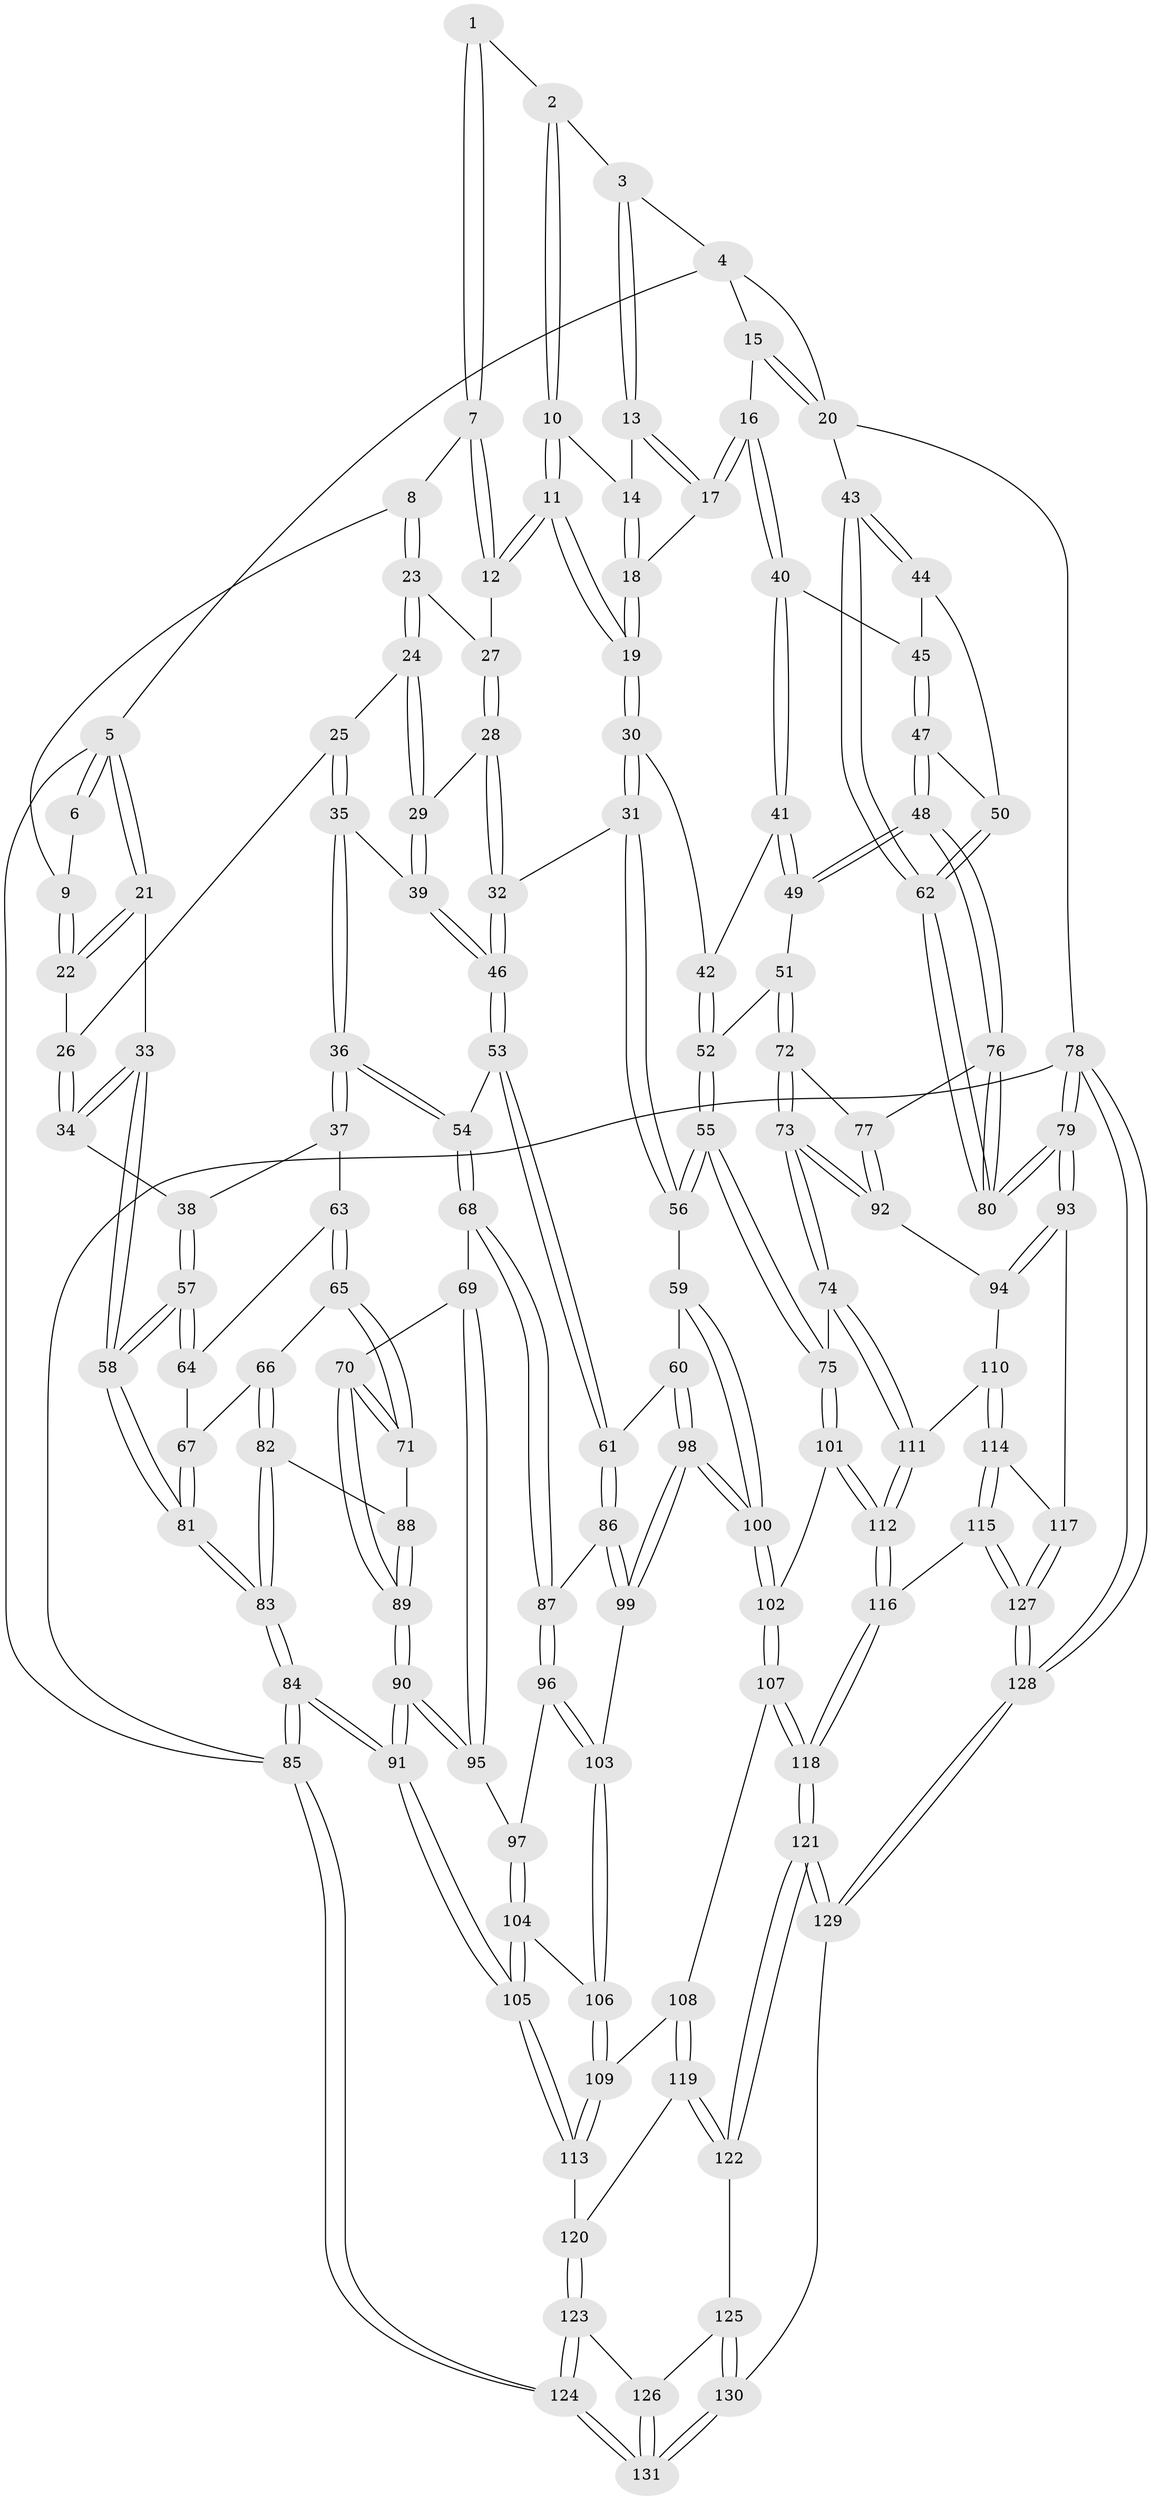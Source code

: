 // Generated by graph-tools (version 1.1) at 2025/38/03/09/25 02:38:55]
// undirected, 131 vertices, 324 edges
graph export_dot {
graph [start="1"]
  node [color=gray90,style=filled];
  1 [pos="+0.3704798932065496+0"];
  2 [pos="+0.40051992992670904+0"];
  3 [pos="+0.7340877431791758+0"];
  4 [pos="+0.8589720300996878+0"];
  5 [pos="+0+0"];
  6 [pos="+0.268188412908734+0"];
  7 [pos="+0.36079380245902015+0"];
  8 [pos="+0.28608554819406207+0.1206840060100036"];
  9 [pos="+0.17538278309853486+0.08908350825778856"];
  10 [pos="+0.5005505308694891+0.08217346561447708"];
  11 [pos="+0.443784121946257+0.16770800254567667"];
  12 [pos="+0.40199863934853197+0.15281633491659272"];
  13 [pos="+0.7287177725449627+0.007693488824831265"];
  14 [pos="+0.5779779336200493+0.09255094536257708"];
  15 [pos="+0.9425963010514888+0.10399149335685753"];
  16 [pos="+0.7884291348008546+0.1572483273304377"];
  17 [pos="+0.7727262852373767+0.1329606769174334"];
  18 [pos="+0.5615113997397132+0.20660333510020965"];
  19 [pos="+0.5092456315734023+0.27053627250198703"];
  20 [pos="+1+0.09834793038487975"];
  21 [pos="+0+0"];
  22 [pos="+0.13692641611139822+0.12283955148277328"];
  23 [pos="+0.30949933229648613+0.15752361227551906"];
  24 [pos="+0.2644774818358898+0.2194977767953728"];
  25 [pos="+0.13866730013992154+0.19125826518899072"];
  26 [pos="+0.13032045275177373+0.18348990701107254"];
  27 [pos="+0.366717717305817+0.16224482353277073"];
  28 [pos="+0.3468645952088971+0.2793341883224685"];
  29 [pos="+0.2718383213782773+0.24353898537840665"];
  30 [pos="+0.5116096621150341+0.3159578102789351"];
  31 [pos="+0.4973578426486156+0.3300996590578691"];
  32 [pos="+0.4113165138731823+0.3631873530369305"];
  33 [pos="+0+0.22160490534435584"];
  34 [pos="+0.03424876094815281+0.23439610026604643"];
  35 [pos="+0.18747750420701217+0.35864791245747013"];
  36 [pos="+0.16436092172311612+0.3964835907327852"];
  37 [pos="+0.12724801029233718+0.39979185700385633"];
  38 [pos="+0.09978033670491827+0.3810070367412728"];
  39 [pos="+0.22925641288499435+0.3373956850879127"];
  40 [pos="+0.7942323859462349+0.19410759216240892"];
  41 [pos="+0.7047257578923024+0.3150500120276629"];
  42 [pos="+0.6234453505129+0.33721184176522023"];
  43 [pos="+1+0.21937742729089701"];
  44 [pos="+0.9255415452475673+0.2501150889995886"];
  45 [pos="+0.832580336700851+0.22344800659285335"];
  46 [pos="+0.4085424491680116+0.365931376240837"];
  47 [pos="+0.8834364993770302+0.4348431468562591"];
  48 [pos="+0.8609917653376599+0.45857275612762116"];
  49 [pos="+0.7581468147187249+0.4014511477063346"];
  50 [pos="+0.9527502221260689+0.41063805277823184"];
  51 [pos="+0.6994754063133316+0.4796393577572832"];
  52 [pos="+0.6448954492048201+0.45945624058545936"];
  53 [pos="+0.3698039599114966+0.4532778176620957"];
  54 [pos="+0.23184751942810072+0.483548220907277"];
  55 [pos="+0.5627280924096959+0.5514374563085095"];
  56 [pos="+0.5545663455657783+0.548103830402616"];
  57 [pos="+0+0.37172008502501697"];
  58 [pos="+0+0.3694674122732679"];
  59 [pos="+0.5343003784718073+0.5527033881055722"];
  60 [pos="+0.5276889398442387+0.5522009950501234"];
  61 [pos="+0.3967650547094342+0.5195521356379011"];
  62 [pos="+1+0.41268734576254595"];
  63 [pos="+0.10829443971216512+0.42539965951848824"];
  64 [pos="+0.041623894995461305+0.46068728660720876"];
  65 [pos="+0.09030317430957086+0.5372341829040884"];
  66 [pos="+0.052496700961319316+0.5351100947646409"];
  67 [pos="+0.023805854444113893+0.5119079511557308"];
  68 [pos="+0.22295474648999447+0.5283045231108716"];
  69 [pos="+0.14228665468496562+0.5639881621647954"];
  70 [pos="+0.1224736989027651+0.5609360463616564"];
  71 [pos="+0.09190763158280457+0.5391518754489916"];
  72 [pos="+0.7154422397052588+0.5163690104311109"];
  73 [pos="+0.6654742950644024+0.6308187218610013"];
  74 [pos="+0.6613803559516732+0.636540866249041"];
  75 [pos="+0.6340394912191115+0.6318232218003831"];
  76 [pos="+0.8576761957358814+0.48680516626193915"];
  77 [pos="+0.8509178087362747+0.5040252536793196"];
  78 [pos="+1+1"];
  79 [pos="+1+0.7380958350067152"];
  80 [pos="+1+0.6123548128804668"];
  81 [pos="+0+0.5535671788208122"];
  82 [pos="+0.028948510195090028+0.5717368198831022"];
  83 [pos="+0+0.7489713916502374"];
  84 [pos="+0+0.8650355839270027"];
  85 [pos="+0+1"];
  86 [pos="+0.374261193246074+0.5833708318348637"];
  87 [pos="+0.23122140242820466+0.5460316408551614"];
  88 [pos="+0.059129693104714505+0.5909182200670638"];
  89 [pos="+0.06849129549253036+0.6439902027696373"];
  90 [pos="+0.05162074924610183+0.7066495547514194"];
  91 [pos="+0.004644273202262876+0.7683335843826604"];
  92 [pos="+0.8510232507919845+0.5277735864199367"];
  93 [pos="+1+0.7357448509379675"];
  94 [pos="+0.8801164106871566+0.6374916101359367"];
  95 [pos="+0.14988571308170656+0.6435159619169815"];
  96 [pos="+0.24240792984238163+0.6143955832409471"];
  97 [pos="+0.18817789228794649+0.6504624606397408"];
  98 [pos="+0.3803383300196632+0.6554442358147968"];
  99 [pos="+0.3727403198318702+0.6494622869268055"];
  100 [pos="+0.4353617909534573+0.7160125167210339"];
  101 [pos="+0.5571307587811841+0.7080484194383448"];
  102 [pos="+0.44932242866849864+0.7438874621308621"];
  103 [pos="+0.2990061228921343+0.66487265208177"];
  104 [pos="+0.1970408480181399+0.7099167061937931"];
  105 [pos="+0.023319463570803153+0.7707722830424235"];
  106 [pos="+0.25914839803025175+0.7419290198356902"];
  107 [pos="+0.4379399327757894+0.793215587662763"];
  108 [pos="+0.35626957368433904+0.8150612213734789"];
  109 [pos="+0.25940430036227524+0.744333724703032"];
  110 [pos="+0.7378058324824589+0.712904677592278"];
  111 [pos="+0.7369229034783008+0.7126207740861741"];
  112 [pos="+0.6223699352113927+0.8358297612617737"];
  113 [pos="+0.19242155242183603+0.8303255303210969"];
  114 [pos="+0.7858964427887507+0.7969396725011867"];
  115 [pos="+0.6360672179767027+0.8905231021281887"];
  116 [pos="+0.6102134723645621+0.8739473663618441"];
  117 [pos="+0.8346925935500074+0.8584961304352302"];
  118 [pos="+0.5051630237294462+0.9034963906853185"];
  119 [pos="+0.2992442469279964+0.8903042195219708"];
  120 [pos="+0.20180079375820031+0.8482810227669432"];
  121 [pos="+0.46465638112619356+1"];
  122 [pos="+0.3006550164681337+0.899132713227674"];
  123 [pos="+0.16318541873074346+0.9585108420308711"];
  124 [pos="+0+1"];
  125 [pos="+0.2812159065485241+0.9329572658525056"];
  126 [pos="+0.23747346930397534+0.9592036316559154"];
  127 [pos="+0.7907643531236921+1"];
  128 [pos="+0.8528096936692408+1"];
  129 [pos="+0.46261945901929663+1"];
  130 [pos="+0.35643011553816595+1"];
  131 [pos="+0.3205778971381403+1"];
  1 -- 2;
  1 -- 7;
  1 -- 7;
  2 -- 3;
  2 -- 10;
  2 -- 10;
  3 -- 4;
  3 -- 13;
  3 -- 13;
  4 -- 5;
  4 -- 15;
  4 -- 20;
  5 -- 6;
  5 -- 6;
  5 -- 21;
  5 -- 21;
  5 -- 85;
  6 -- 9;
  7 -- 8;
  7 -- 12;
  7 -- 12;
  8 -- 9;
  8 -- 23;
  8 -- 23;
  9 -- 22;
  9 -- 22;
  10 -- 11;
  10 -- 11;
  10 -- 14;
  11 -- 12;
  11 -- 12;
  11 -- 19;
  11 -- 19;
  12 -- 27;
  13 -- 14;
  13 -- 17;
  13 -- 17;
  14 -- 18;
  14 -- 18;
  15 -- 16;
  15 -- 20;
  15 -- 20;
  16 -- 17;
  16 -- 17;
  16 -- 40;
  16 -- 40;
  17 -- 18;
  18 -- 19;
  18 -- 19;
  19 -- 30;
  19 -- 30;
  20 -- 43;
  20 -- 78;
  21 -- 22;
  21 -- 22;
  21 -- 33;
  22 -- 26;
  23 -- 24;
  23 -- 24;
  23 -- 27;
  24 -- 25;
  24 -- 29;
  24 -- 29;
  25 -- 26;
  25 -- 35;
  25 -- 35;
  26 -- 34;
  26 -- 34;
  27 -- 28;
  27 -- 28;
  28 -- 29;
  28 -- 32;
  28 -- 32;
  29 -- 39;
  29 -- 39;
  30 -- 31;
  30 -- 31;
  30 -- 42;
  31 -- 32;
  31 -- 56;
  31 -- 56;
  32 -- 46;
  32 -- 46;
  33 -- 34;
  33 -- 34;
  33 -- 58;
  33 -- 58;
  34 -- 38;
  35 -- 36;
  35 -- 36;
  35 -- 39;
  36 -- 37;
  36 -- 37;
  36 -- 54;
  36 -- 54;
  37 -- 38;
  37 -- 63;
  38 -- 57;
  38 -- 57;
  39 -- 46;
  39 -- 46;
  40 -- 41;
  40 -- 41;
  40 -- 45;
  41 -- 42;
  41 -- 49;
  41 -- 49;
  42 -- 52;
  42 -- 52;
  43 -- 44;
  43 -- 44;
  43 -- 62;
  43 -- 62;
  44 -- 45;
  44 -- 50;
  45 -- 47;
  45 -- 47;
  46 -- 53;
  46 -- 53;
  47 -- 48;
  47 -- 48;
  47 -- 50;
  48 -- 49;
  48 -- 49;
  48 -- 76;
  48 -- 76;
  49 -- 51;
  50 -- 62;
  50 -- 62;
  51 -- 52;
  51 -- 72;
  51 -- 72;
  52 -- 55;
  52 -- 55;
  53 -- 54;
  53 -- 61;
  53 -- 61;
  54 -- 68;
  54 -- 68;
  55 -- 56;
  55 -- 56;
  55 -- 75;
  55 -- 75;
  56 -- 59;
  57 -- 58;
  57 -- 58;
  57 -- 64;
  57 -- 64;
  58 -- 81;
  58 -- 81;
  59 -- 60;
  59 -- 100;
  59 -- 100;
  60 -- 61;
  60 -- 98;
  60 -- 98;
  61 -- 86;
  61 -- 86;
  62 -- 80;
  62 -- 80;
  63 -- 64;
  63 -- 65;
  63 -- 65;
  64 -- 67;
  65 -- 66;
  65 -- 71;
  65 -- 71;
  66 -- 67;
  66 -- 82;
  66 -- 82;
  67 -- 81;
  67 -- 81;
  68 -- 69;
  68 -- 87;
  68 -- 87;
  69 -- 70;
  69 -- 95;
  69 -- 95;
  70 -- 71;
  70 -- 71;
  70 -- 89;
  70 -- 89;
  71 -- 88;
  72 -- 73;
  72 -- 73;
  72 -- 77;
  73 -- 74;
  73 -- 74;
  73 -- 92;
  73 -- 92;
  74 -- 75;
  74 -- 111;
  74 -- 111;
  75 -- 101;
  75 -- 101;
  76 -- 77;
  76 -- 80;
  76 -- 80;
  77 -- 92;
  77 -- 92;
  78 -- 79;
  78 -- 79;
  78 -- 128;
  78 -- 128;
  78 -- 85;
  79 -- 80;
  79 -- 80;
  79 -- 93;
  79 -- 93;
  81 -- 83;
  81 -- 83;
  82 -- 83;
  82 -- 83;
  82 -- 88;
  83 -- 84;
  83 -- 84;
  84 -- 85;
  84 -- 85;
  84 -- 91;
  84 -- 91;
  85 -- 124;
  85 -- 124;
  86 -- 87;
  86 -- 99;
  86 -- 99;
  87 -- 96;
  87 -- 96;
  88 -- 89;
  88 -- 89;
  89 -- 90;
  89 -- 90;
  90 -- 91;
  90 -- 91;
  90 -- 95;
  90 -- 95;
  91 -- 105;
  91 -- 105;
  92 -- 94;
  93 -- 94;
  93 -- 94;
  93 -- 117;
  94 -- 110;
  95 -- 97;
  96 -- 97;
  96 -- 103;
  96 -- 103;
  97 -- 104;
  97 -- 104;
  98 -- 99;
  98 -- 99;
  98 -- 100;
  98 -- 100;
  99 -- 103;
  100 -- 102;
  100 -- 102;
  101 -- 102;
  101 -- 112;
  101 -- 112;
  102 -- 107;
  102 -- 107;
  103 -- 106;
  103 -- 106;
  104 -- 105;
  104 -- 105;
  104 -- 106;
  105 -- 113;
  105 -- 113;
  106 -- 109;
  106 -- 109;
  107 -- 108;
  107 -- 118;
  107 -- 118;
  108 -- 109;
  108 -- 119;
  108 -- 119;
  109 -- 113;
  109 -- 113;
  110 -- 111;
  110 -- 114;
  110 -- 114;
  111 -- 112;
  111 -- 112;
  112 -- 116;
  112 -- 116;
  113 -- 120;
  114 -- 115;
  114 -- 115;
  114 -- 117;
  115 -- 116;
  115 -- 127;
  115 -- 127;
  116 -- 118;
  116 -- 118;
  117 -- 127;
  117 -- 127;
  118 -- 121;
  118 -- 121;
  119 -- 120;
  119 -- 122;
  119 -- 122;
  120 -- 123;
  120 -- 123;
  121 -- 122;
  121 -- 122;
  121 -- 129;
  121 -- 129;
  122 -- 125;
  123 -- 124;
  123 -- 124;
  123 -- 126;
  124 -- 131;
  124 -- 131;
  125 -- 126;
  125 -- 130;
  125 -- 130;
  126 -- 131;
  126 -- 131;
  127 -- 128;
  127 -- 128;
  128 -- 129;
  128 -- 129;
  129 -- 130;
  130 -- 131;
  130 -- 131;
}
